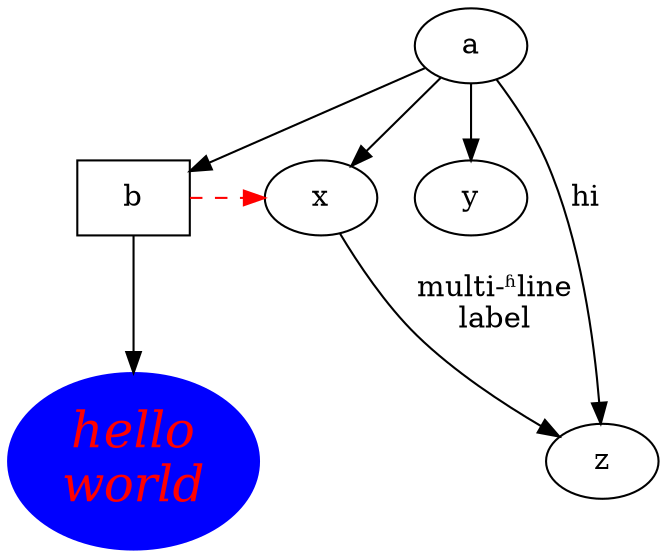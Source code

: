 digraph test3 {
       a -> b -> c;
       a -> {x y};
       b [shape=box];
       c [label="hello\nworld",color=blue,fontsize=24,
            fontname="Palatino-Italic",fontcolor=red,style=filled];
       a -> z [label="hi", weight=2];
       x -> z [label="multi-ʱline\nlabel"];
       edge [style=dashed,color=red];
       b -> x;
       {rank=same; b x}
}

